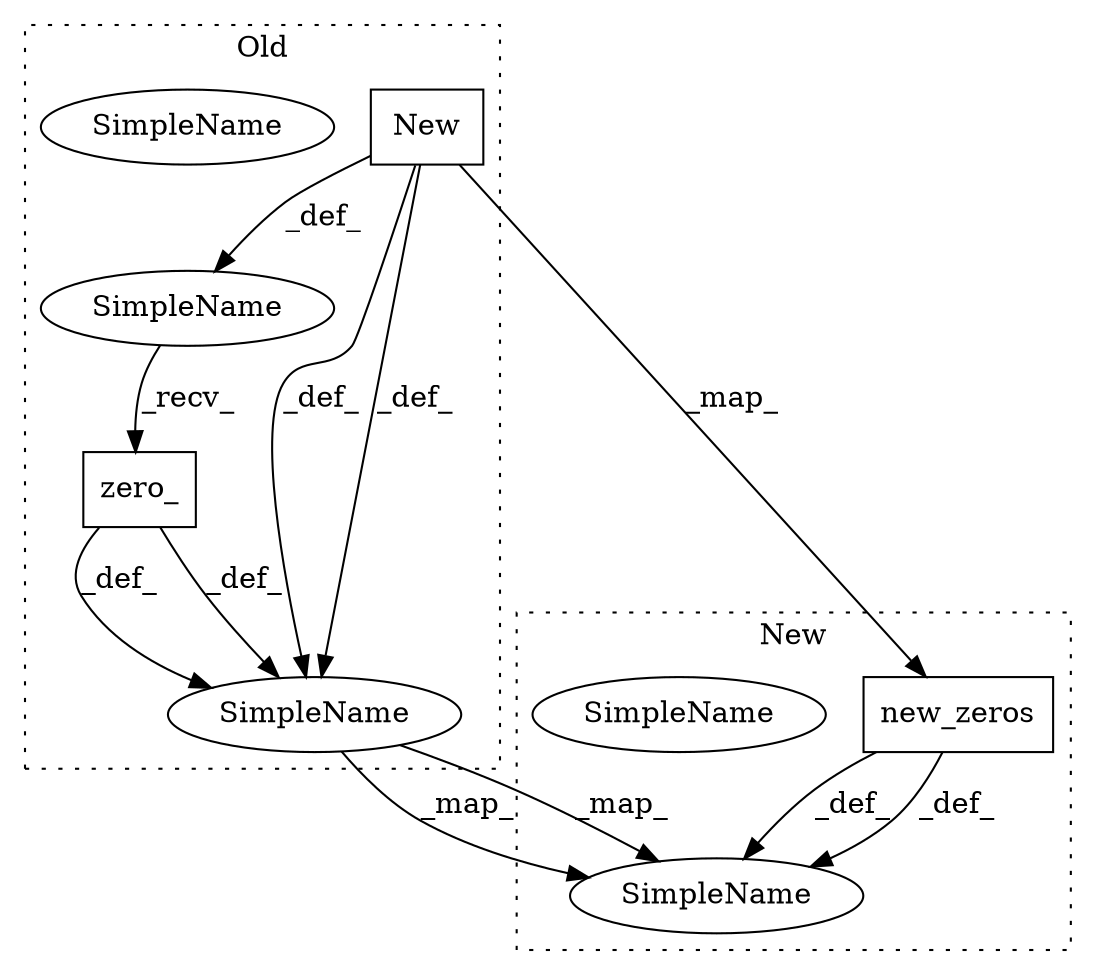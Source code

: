 digraph G {
subgraph cluster0 {
1 [label="New" a="32" s="4336,4357" l="4,1" shape="box"];
3 [label="zero_" a="32" s="4359" l="7" shape="box"];
4 [label="SimpleName" a="42" s="" l="" shape="ellipse"];
5 [label="SimpleName" a="42" s="4324" l="9" shape="ellipse"];
8 [label="SimpleName" a="42" s="4324" l="9" shape="ellipse"];
label = "Old";
style="dotted";
}
subgraph cluster1 {
2 [label="new_zeros" a="32" s="4324,4351" l="10,1" shape="box"];
6 [label="SimpleName" a="42" s="4312" l="9" shape="ellipse"];
7 [label="SimpleName" a="42" s="4312" l="9" shape="ellipse"];
label = "New";
style="dotted";
}
1 -> 4 [label="_def_"];
1 -> 8 [label="_def_"];
1 -> 2 [label="_map_"];
1 -> 8 [label="_def_"];
2 -> 7 [label="_def_"];
2 -> 7 [label="_def_"];
3 -> 8 [label="_def_"];
3 -> 8 [label="_def_"];
4 -> 3 [label="_recv_"];
8 -> 7 [label="_map_"];
8 -> 7 [label="_map_"];
}